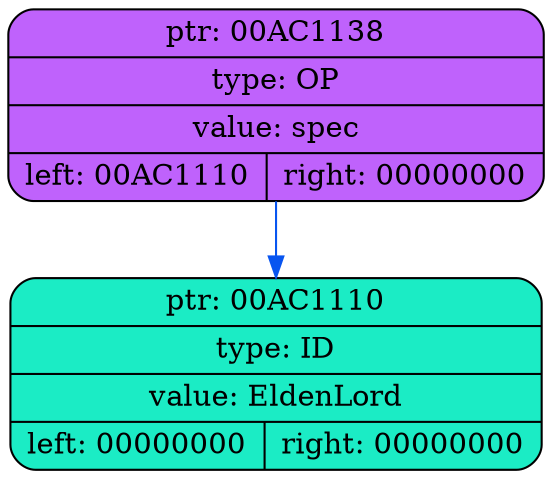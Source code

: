 digraph
{
    rankdir=TP

        node00AC1138[shape=record,style="rounded,filled",fillcolor="#BF62FC",label="{ ptr: 00AC1138 | type: OP | value: spec| { left: 00AC1110 | right: 00000000 }}"];
    node00AC1138 -> node00AC1110[color="#0855F0"]
    node00AC1110[shape=record,style="rounded,filled",fillcolor="#1BECC5",label="{ ptr: 00AC1110 | type: ID | value: EldenLord| { left: 00000000 | right: 00000000 }}"];
}